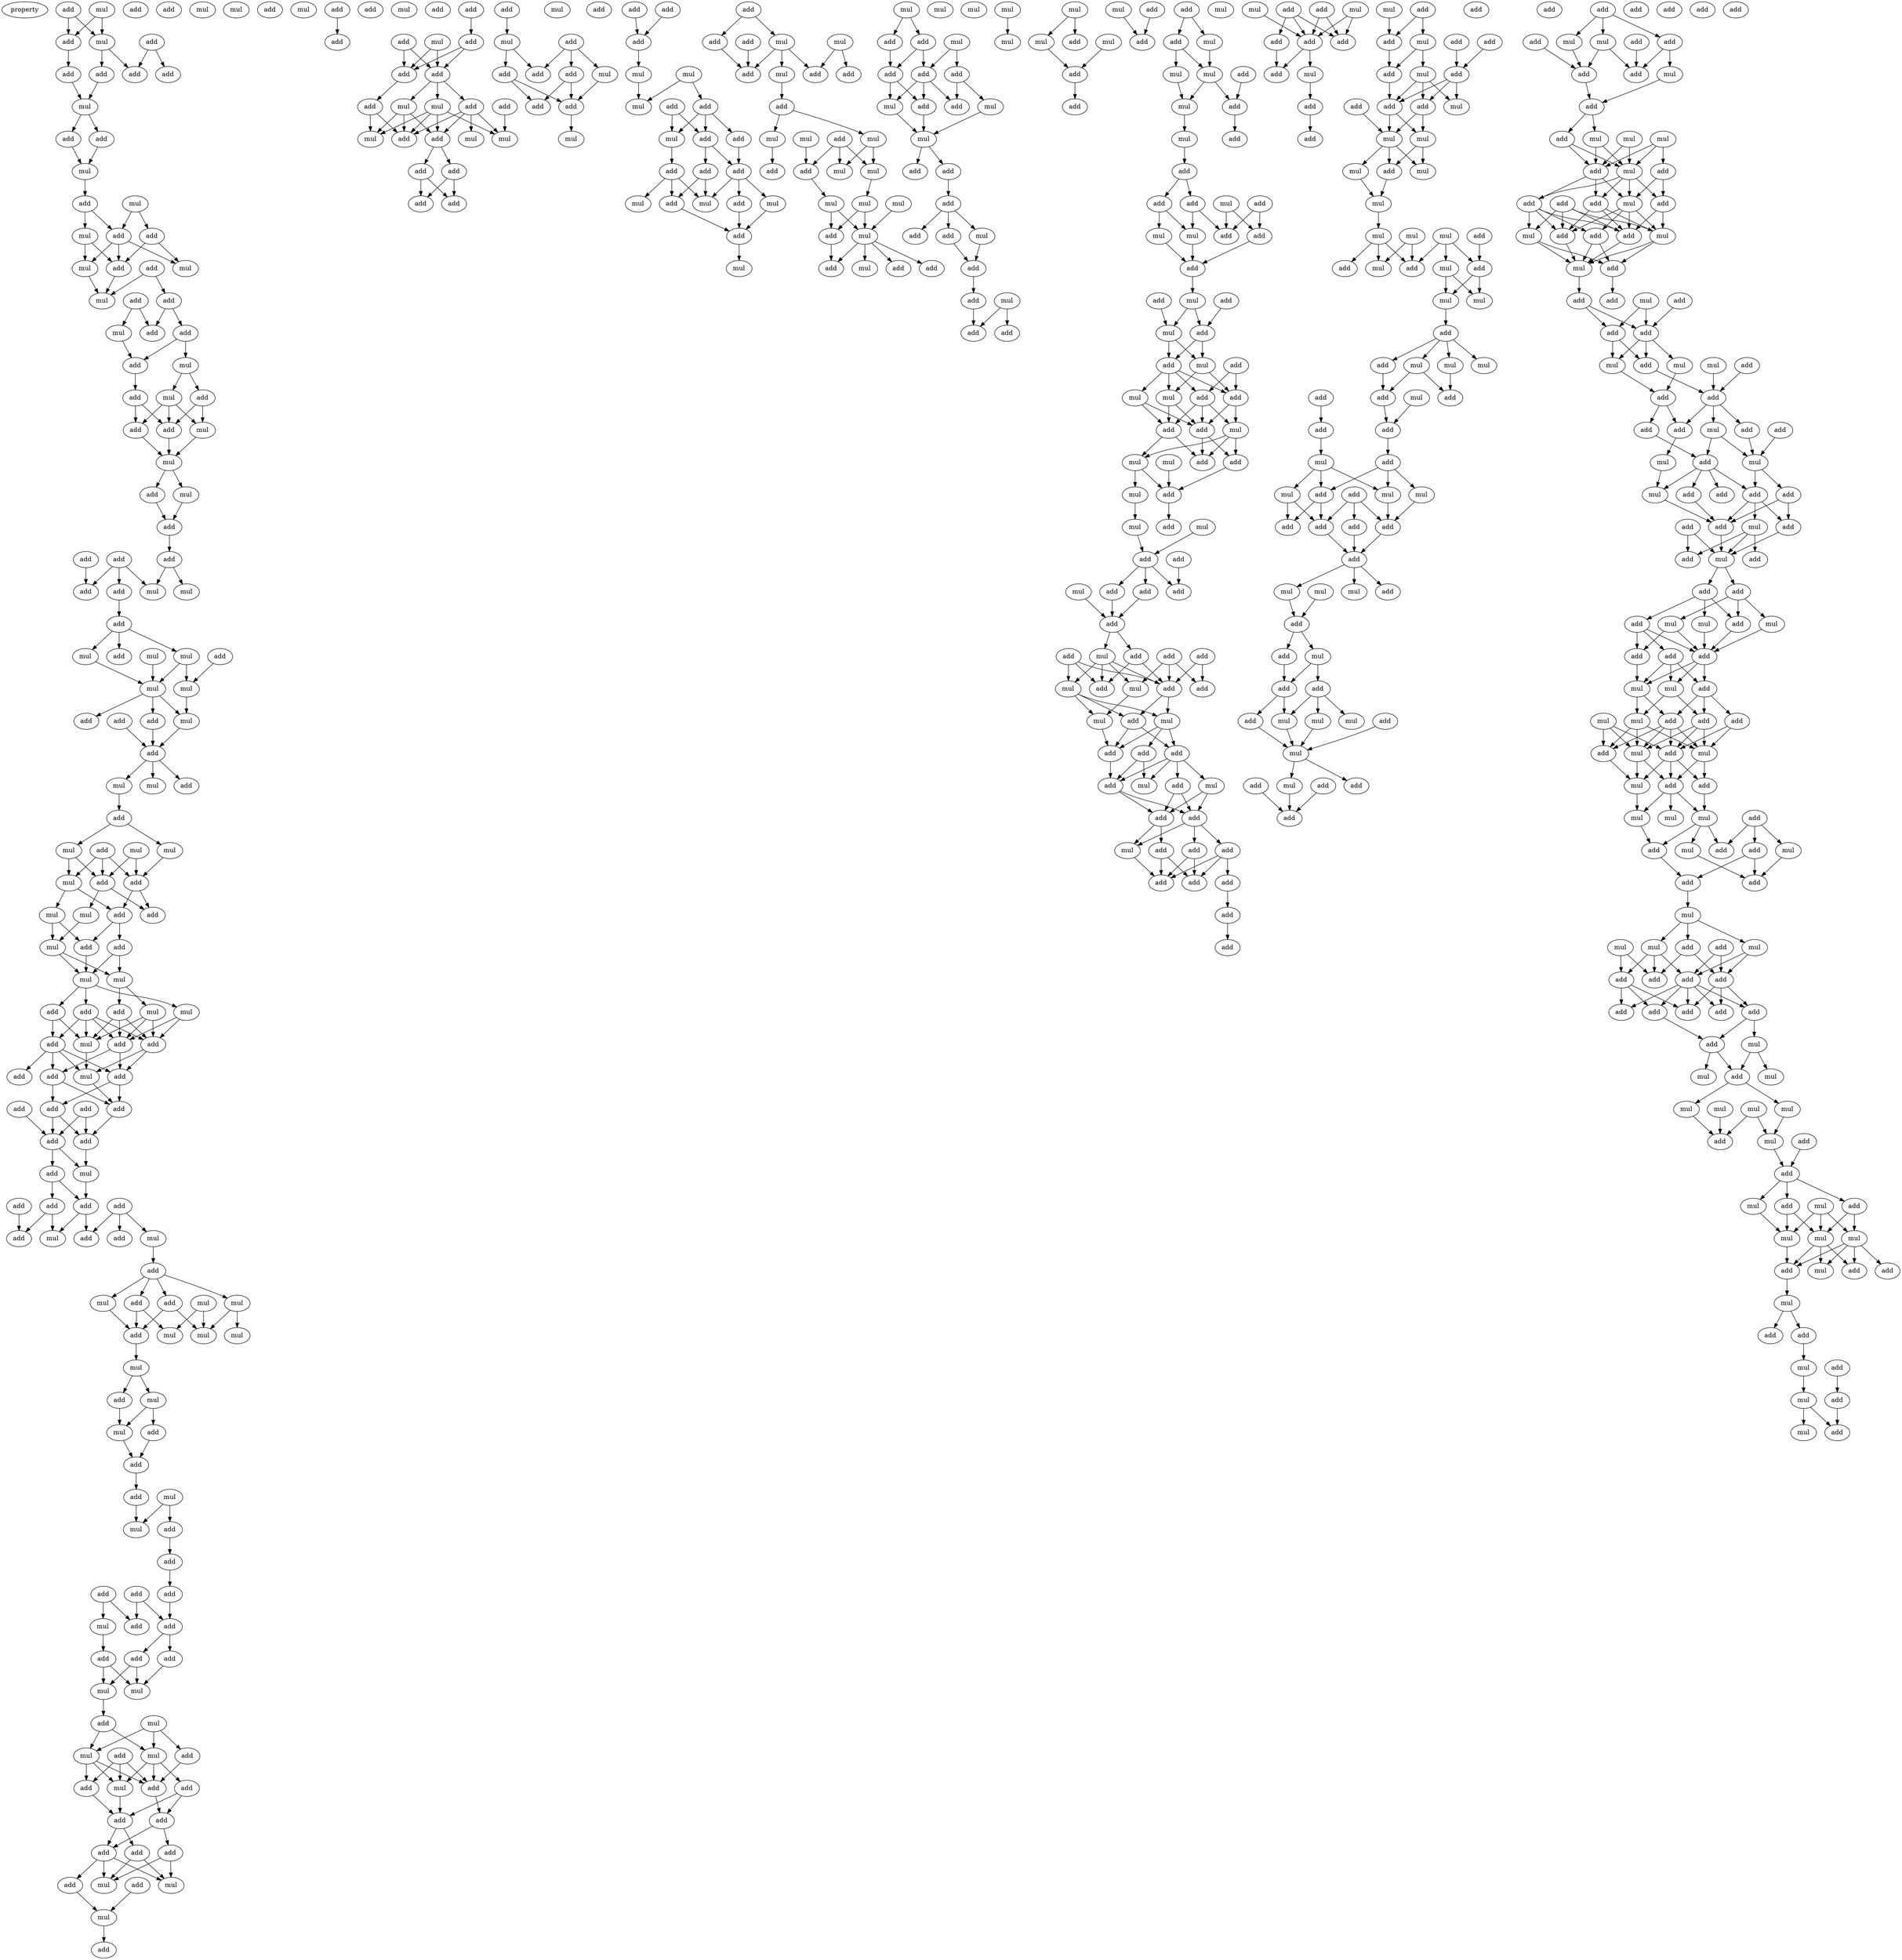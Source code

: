 digraph {
    node [fontcolor=black]
    property [mul=2,lf=1.3]
    0 [ label = add ];
    1 [ label = mul ];
    2 [ label = add ];
    3 [ label = mul ];
    4 [ label = add ];
    5 [ label = add ];
    6 [ label = add ];
    7 [ label = add ];
    8 [ label = add ];
    9 [ label = add ];
    10 [ label = mul ];
    11 [ label = add ];
    12 [ label = add ];
    13 [ label = mul ];
    14 [ label = mul ];
    15 [ label = add ];
    16 [ label = add ];
    17 [ label = mul ];
    18 [ label = add ];
    19 [ label = add ];
    20 [ label = add ];
    21 [ label = mul ];
    22 [ label = mul ];
    23 [ label = mul ];
    24 [ label = add ];
    25 [ label = add ];
    26 [ label = mul ];
    27 [ label = add ];
    28 [ label = add ];
    29 [ label = mul ];
    30 [ label = add ];
    31 [ label = add ];
    32 [ label = mul ];
    33 [ label = add ];
    34 [ label = add ];
    35 [ label = mul ];
    36 [ label = add ];
    37 [ label = add ];
    38 [ label = mul ];
    39 [ label = mul ];
    40 [ label = add ];
    41 [ label = mul ];
    42 [ label = add ];
    43 [ label = add ];
    44 [ label = add ];
    45 [ label = add ];
    46 [ label = mul ];
    47 [ label = mul ];
    48 [ label = add ];
    49 [ label = mul ];
    50 [ label = add ];
    51 [ label = add ];
    52 [ label = add ];
    53 [ label = mul ];
    54 [ label = mul ];
    55 [ label = add ];
    56 [ label = mul ];
    57 [ label = mul ];
    58 [ label = mul ];
    59 [ label = mul ];
    60 [ label = add ];
    61 [ label = add ];
    62 [ label = add ];
    63 [ label = add ];
    64 [ label = mul ];
    65 [ label = mul ];
    66 [ label = add ];
    67 [ label = add ];
    68 [ label = add ];
    69 [ label = mul ];
    70 [ label = mul ];
    71 [ label = add ];
    72 [ label = mul ];
    73 [ label = mul ];
    74 [ label = add ];
    75 [ label = add ];
    76 [ label = mul ];
    77 [ label = mul ];
    78 [ label = add ];
    79 [ label = add ];
    80 [ label = add ];
    81 [ label = mul ];
    82 [ label = add ];
    83 [ label = mul ];
    84 [ label = mul ];
    85 [ label = add ];
    86 [ label = add ];
    87 [ label = mul ];
    88 [ label = add ];
    89 [ label = mul ];
    90 [ label = add ];
    91 [ label = add ];
    92 [ label = mul ];
    93 [ label = add ];
    94 [ label = add ];
    95 [ label = add ];
    96 [ label = add ];
    97 [ label = mul ];
    98 [ label = add ];
    99 [ label = add ];
    100 [ label = add ];
    101 [ label = add ];
    102 [ label = mul ];
    103 [ label = add ];
    104 [ label = add ];
    105 [ label = mul ];
    106 [ label = add ];
    107 [ label = add ];
    108 [ label = add ];
    109 [ label = add ];
    110 [ label = add ];
    111 [ label = mul ];
    112 [ label = mul ];
    113 [ label = add ];
    114 [ label = add ];
    115 [ label = add ];
    116 [ label = add ];
    117 [ label = add ];
    118 [ label = add ];
    119 [ label = mul ];
    120 [ label = mul ];
    121 [ label = mul ];
    122 [ label = mul ];
    123 [ label = mul ];
    124 [ label = mul ];
    125 [ label = add ];
    126 [ label = mul ];
    127 [ label = mul ];
    128 [ label = add ];
    129 [ label = add ];
    130 [ label = add ];
    131 [ label = mul ];
    132 [ label = add ];
    133 [ label = add ];
    134 [ label = mul ];
    135 [ label = add ];
    136 [ label = add ];
    137 [ label = mul ];
    138 [ label = add ];
    139 [ label = mul ];
    140 [ label = add ];
    141 [ label = add ];
    142 [ label = add ];
    143 [ label = add ];
    144 [ label = add ];
    145 [ label = add ];
    146 [ label = add ];
    147 [ label = mul ];
    148 [ label = add ];
    149 [ label = add ];
    150 [ label = add ];
    151 [ label = mul ];
    152 [ label = mul ];
    153 [ label = add ];
    154 [ label = mul ];
    155 [ label = mul ];
    156 [ label = add ];
    157 [ label = mul ];
    158 [ label = add ];
    159 [ label = add ];
    160 [ label = mul ];
    161 [ label = add ];
    162 [ label = add ];
    163 [ label = add ];
    164 [ label = add ];
    165 [ label = add ];
    166 [ label = add ];
    167 [ label = add ];
    168 [ label = mul ];
    169 [ label = add ];
    170 [ label = mul ];
    171 [ label = add ];
    172 [ label = mul ];
    173 [ label = add ];
    174 [ label = add ];
    175 [ label = add ];
    176 [ label = mul ];
    177 [ label = add ];
    178 [ label = add ];
    179 [ label = add ];
    180 [ label = mul ];
    181 [ label = add ];
    182 [ label = mul ];
    183 [ label = add ];
    184 [ label = add ];
    185 [ label = add ];
    186 [ label = add ];
    187 [ label = mul ];
    188 [ label = mul ];
    189 [ label = mul ];
    190 [ label = add ];
    191 [ label = add ];
    192 [ label = add ];
    193 [ label = add ];
    194 [ label = add ];
    195 [ label = mul ];
    196 [ label = add ];
    197 [ label = add ];
    198 [ label = mul ];
    199 [ label = add ];
    200 [ label = add ];
    201 [ label = mul ];
    202 [ label = add ];
    203 [ label = add ];
    204 [ label = add ];
    205 [ label = add ];
    206 [ label = mul ];
    207 [ label = add ];
    208 [ label = add ];
    209 [ label = mul ];
    210 [ label = mul ];
    211 [ label = mul ];
    212 [ label = add ];
    213 [ label = add ];
    214 [ label = add ];
    215 [ label = add ];
    216 [ label = mul ];
    217 [ label = add ];
    218 [ label = add ];
    219 [ label = add ];
    220 [ label = mul ];
    221 [ label = add ];
    222 [ label = mul ];
    223 [ label = mul ];
    224 [ label = add ];
    225 [ label = add ];
    226 [ label = mul ];
    227 [ label = add ];
    228 [ label = add ];
    229 [ label = mul ];
    230 [ label = mul ];
    231 [ label = add ];
    232 [ label = add ];
    233 [ label = mul ];
    234 [ label = add ];
    235 [ label = add ];
    236 [ label = add ];
    237 [ label = add ];
    238 [ label = mul ];
    239 [ label = mul ];
    240 [ label = mul ];
    241 [ label = add ];
    242 [ label = mul ];
    243 [ label = add ];
    244 [ label = mul ];
    245 [ label = mul ];
    246 [ label = mul ];
    247 [ label = mul ];
    248 [ label = mul ];
    249 [ label = add ];
    250 [ label = add ];
    251 [ label = mul ];
    252 [ label = add ];
    253 [ label = add ];
    254 [ label = mul ];
    255 [ label = mul ];
    256 [ label = add ];
    257 [ label = add ];
    258 [ label = add ];
    259 [ label = add ];
    260 [ label = add ];
    261 [ label = mul ];
    262 [ label = mul ];
    263 [ label = add ];
    264 [ label = add ];
    265 [ label = mul ];
    266 [ label = add ];
    267 [ label = add ];
    268 [ label = mul ];
    269 [ label = add ];
    270 [ label = add ];
    271 [ label = mul ];
    272 [ label = mul ];
    273 [ label = add ];
    274 [ label = add ];
    275 [ label = mul ];
    276 [ label = add ];
    277 [ label = add ];
    278 [ label = add ];
    279 [ label = mul ];
    280 [ label = mul ];
    281 [ label = mul ];
    282 [ label = mul ];
    283 [ label = mul ];
    284 [ label = mul ];
    285 [ label = add ];
    286 [ label = add ];
    287 [ label = add ];
    288 [ label = add ];
    289 [ label = add ];
    290 [ label = add ];
    291 [ label = add ];
    292 [ label = mul ];
    293 [ label = add ];
    294 [ label = mul ];
    295 [ label = mul ];
    296 [ label = add ];
    297 [ label = mul ];
    298 [ label = add ];
    299 [ label = mul ];
    300 [ label = add ];
    301 [ label = add ];
    302 [ label = mul ];
    303 [ label = add ];
    304 [ label = add ];
    305 [ label = mul ];
    306 [ label = add ];
    307 [ label = mul ];
    308 [ label = add ];
    309 [ label = add ];
    310 [ label = add ];
    311 [ label = mul ];
    312 [ label = add ];
    313 [ label = mul ];
    314 [ label = add ];
    315 [ label = add ];
    316 [ label = mul ];
    317 [ label = add ];
    318 [ label = add ];
    319 [ label = mul ];
    320 [ label = add ];
    321 [ label = mul ];
    322 [ label = mul ];
    323 [ label = add ];
    324 [ label = add ];
    325 [ label = add ];
    326 [ label = add ];
    327 [ label = mul ];
    328 [ label = mul ];
    329 [ label = mul ];
    330 [ label = add ];
    331 [ label = add ];
    332 [ label = mul ];
    333 [ label = mul ];
    334 [ label = add ];
    335 [ label = add ];
    336 [ label = mul ];
    337 [ label = add ];
    338 [ label = add ];
    339 [ label = add ];
    340 [ label = add ];
    341 [ label = add ];
    342 [ label = add ];
    343 [ label = add ];
    344 [ label = mul ];
    345 [ label = add ];
    346 [ label = mul ];
    347 [ label = add ];
    348 [ label = add ];
    349 [ label = mul ];
    350 [ label = add ];
    351 [ label = add ];
    352 [ label = mul ];
    353 [ label = mul ];
    354 [ label = add ];
    355 [ label = add ];
    356 [ label = add ];
    357 [ label = add ];
    358 [ label = mul ];
    359 [ label = add ];
    360 [ label = mul ];
    361 [ label = mul ];
    362 [ label = add ];
    363 [ label = add ];
    364 [ label = add ];
    365 [ label = add ];
    366 [ label = add ];
    367 [ label = mul ];
    368 [ label = add ];
    369 [ label = add ];
    370 [ label = add ];
    371 [ label = add ];
    372 [ label = add ];
    373 [ label = mul ];
    374 [ label = add ];
    375 [ label = add ];
    376 [ label = mul ];
    377 [ label = add ];
    378 [ label = add ];
    379 [ label = add ];
    380 [ label = add ];
    381 [ label = mul ];
    382 [ label = add ];
    383 [ label = add ];
    384 [ label = mul ];
    385 [ label = add ];
    386 [ label = add ];
    387 [ label = mul ];
    388 [ label = add ];
    389 [ label = add ];
    390 [ label = add ];
    391 [ label = mul ];
    392 [ label = add ];
    393 [ label = add ];
    394 [ label = add ];
    395 [ label = mul ];
    396 [ label = add ];
    397 [ label = mul ];
    398 [ label = mul ];
    399 [ label = mul ];
    400 [ label = add ];
    401 [ label = add ];
    402 [ label = mul ];
    403 [ label = mul ];
    404 [ label = mul ];
    405 [ label = add ];
    406 [ label = mul ];
    407 [ label = mul ];
    408 [ label = mul ];
    409 [ label = add ];
    410 [ label = mul ];
    411 [ label = add ];
    412 [ label = add ];
    413 [ label = mul ];
    414 [ label = mul ];
    415 [ label = add ];
    416 [ label = mul ];
    417 [ label = mul ];
    418 [ label = add ];
    419 [ label = mul ];
    420 [ label = add ];
    421 [ label = mul ];
    422 [ label = add ];
    423 [ label = add ];
    424 [ label = add ];
    425 [ label = add ];
    426 [ label = mul ];
    427 [ label = add ];
    428 [ label = add ];
    429 [ label = mul ];
    430 [ label = add ];
    431 [ label = mul ];
    432 [ label = mul ];
    433 [ label = add ];
    434 [ label = add ];
    435 [ label = add ];
    436 [ label = add ];
    437 [ label = add ];
    438 [ label = mul ];
    439 [ label = mul ];
    440 [ label = mul ];
    441 [ label = add ];
    442 [ label = add ];
    443 [ label = add ];
    444 [ label = mul ];
    445 [ label = add ];
    446 [ label = add ];
    447 [ label = add ];
    448 [ label = mul ];
    449 [ label = mul ];
    450 [ label = mul ];
    451 [ label = add ];
    452 [ label = mul ];
    453 [ label = add ];
    454 [ label = mul ];
    455 [ label = add ];
    456 [ label = add ];
    457 [ label = add ];
    458 [ label = add ];
    459 [ label = add ];
    460 [ label = add ];
    461 [ label = add ];
    462 [ label = mul ];
    463 [ label = add ];
    464 [ label = mul ];
    465 [ label = mul ];
    466 [ label = add ];
    467 [ label = add ];
    468 [ label = add ];
    469 [ label = add ];
    470 [ label = mul ];
    471 [ label = add ];
    472 [ label = mul ];
    473 [ label = mul ];
    474 [ label = mul ];
    475 [ label = add ];
    476 [ label = add ];
    477 [ label = add ];
    478 [ label = add ];
    479 [ label = add ];
    480 [ label = mul ];
    481 [ label = add ];
    482 [ label = add ];
    483 [ label = add ];
    484 [ label = mul ];
    485 [ label = add ];
    486 [ label = mul ];
    487 [ label = add ];
    488 [ label = mul ];
    489 [ label = add ];
    490 [ label = add ];
    491 [ label = add ];
    492 [ label = mul ];
    493 [ label = add ];
    494 [ label = add ];
    495 [ label = add ];
    496 [ label = mul ];
    497 [ label = mul ];
    498 [ label = mul ];
    499 [ label = add ];
    500 [ label = add ];
    501 [ label = add ];
    502 [ label = add ];
    503 [ label = mul ];
    504 [ label = add ];
    505 [ label = add ];
    506 [ label = add ];
    507 [ label = mul ];
    508 [ label = add ];
    509 [ label = mul ];
    510 [ label = add ];
    511 [ label = mul ];
    512 [ label = add ];
    513 [ label = add ];
    514 [ label = add ];
    515 [ label = mul ];
    516 [ label = add ];
    517 [ label = add ];
    518 [ label = add ];
    519 [ label = add ];
    520 [ label = mul ];
    521 [ label = add ];
    522 [ label = add ];
    523 [ label = add ];
    524 [ label = add ];
    525 [ label = mul ];
    526 [ label = mul ];
    527 [ label = mul ];
    528 [ label = add ];
    529 [ label = add ];
    530 [ label = add ];
    531 [ label = add ];
    532 [ label = add ];
    533 [ label = mul ];
    534 [ label = mul ];
    535 [ label = add ];
    536 [ label = add ];
    537 [ label = mul ];
    538 [ label = mul ];
    539 [ label = add ];
    540 [ label = add ];
    541 [ label = mul ];
    542 [ label = mul ];
    543 [ label = add ];
    544 [ label = mul ];
    545 [ label = add ];
    546 [ label = add ];
    547 [ label = mul ];
    548 [ label = mul ];
    549 [ label = mul ];
    550 [ label = add ];
    551 [ label = mul ];
    552 [ label = add ];
    553 [ label = mul ];
    554 [ label = add ];
    555 [ label = add ];
    556 [ label = add ];
    557 [ label = add ];
    558 [ label = mul ];
    559 [ label = mul ];
    560 [ label = add ];
    561 [ label = add ];
    562 [ label = mul ];
    563 [ label = mul ];
    564 [ label = add ];
    565 [ label = add ];
    566 [ label = add ];
    567 [ label = add ];
    568 [ label = add ];
    569 [ label = add ];
    570 [ label = add ];
    571 [ label = add ];
    572 [ label = add ];
    573 [ label = mul ];
    574 [ label = add ];
    575 [ label = mul ];
    576 [ label = add ];
    577 [ label = mul ];
    578 [ label = mul ];
    579 [ label = mul ];
    580 [ label = mul ];
    581 [ label = mul ];
    582 [ label = add ];
    583 [ label = add ];
    584 [ label = mul ];
    585 [ label = add ];
    586 [ label = add ];
    587 [ label = add ];
    588 [ label = mul ];
    589 [ label = mul ];
    590 [ label = mul ];
    591 [ label = mul ];
    592 [ label = mul ];
    593 [ label = add ];
    594 [ label = add ];
    595 [ label = add ];
    596 [ label = mul ];
    597 [ label = add ];
    598 [ label = mul ];
    599 [ label = add ];
    600 [ label = add ];
    601 [ label = add ];
    602 [ label = mul ];
    603 [ label = add ];
    604 [ label = add ];
    605 [ label = mul ];
    606 [ label = add ];
    607 [ label = mul ];
    608 [ label = add ];
    0 -> 3 [ name = 0 ];
    0 -> 4 [ name = 1 ];
    1 -> 3 [ name = 2 ];
    1 -> 4 [ name = 3 ];
    3 -> 7 [ name = 4 ];
    3 -> 8 [ name = 5 ];
    4 -> 9 [ name = 6 ];
    5 -> 6 [ name = 7 ];
    5 -> 8 [ name = 8 ];
    7 -> 10 [ name = 9 ];
    9 -> 10 [ name = 10 ];
    10 -> 11 [ name = 11 ];
    10 -> 12 [ name = 12 ];
    11 -> 13 [ name = 13 ];
    12 -> 13 [ name = 14 ];
    13 -> 15 [ name = 15 ];
    14 -> 16 [ name = 16 ];
    14 -> 18 [ name = 17 ];
    15 -> 16 [ name = 18 ];
    15 -> 17 [ name = 19 ];
    16 -> 19 [ name = 20 ];
    16 -> 21 [ name = 21 ];
    16 -> 22 [ name = 22 ];
    17 -> 19 [ name = 23 ];
    17 -> 22 [ name = 24 ];
    18 -> 19 [ name = 25 ];
    18 -> 21 [ name = 26 ];
    19 -> 23 [ name = 27 ];
    20 -> 23 [ name = 28 ];
    20 -> 24 [ name = 29 ];
    22 -> 23 [ name = 30 ];
    24 -> 27 [ name = 31 ];
    24 -> 28 [ name = 32 ];
    25 -> 26 [ name = 33 ];
    25 -> 27 [ name = 34 ];
    26 -> 30 [ name = 35 ];
    28 -> 29 [ name = 36 ];
    28 -> 30 [ name = 37 ];
    29 -> 32 [ name = 38 ];
    29 -> 33 [ name = 39 ];
    30 -> 31 [ name = 40 ];
    31 -> 34 [ name = 41 ];
    31 -> 36 [ name = 42 ];
    32 -> 34 [ name = 43 ];
    32 -> 35 [ name = 44 ];
    32 -> 36 [ name = 45 ];
    33 -> 34 [ name = 46 ];
    33 -> 35 [ name = 47 ];
    34 -> 38 [ name = 48 ];
    35 -> 38 [ name = 49 ];
    36 -> 38 [ name = 50 ];
    38 -> 40 [ name = 51 ];
    38 -> 41 [ name = 52 ];
    40 -> 42 [ name = 53 ];
    41 -> 42 [ name = 54 ];
    42 -> 43 [ name = 55 ];
    43 -> 46 [ name = 56 ];
    43 -> 47 [ name = 57 ];
    44 -> 46 [ name = 58 ];
    44 -> 48 [ name = 59 ];
    44 -> 50 [ name = 60 ];
    45 -> 50 [ name = 61 ];
    48 -> 51 [ name = 62 ];
    51 -> 54 [ name = 63 ];
    51 -> 55 [ name = 64 ];
    51 -> 56 [ name = 65 ];
    52 -> 58 [ name = 66 ];
    53 -> 57 [ name = 67 ];
    54 -> 57 [ name = 68 ];
    54 -> 58 [ name = 69 ];
    56 -> 57 [ name = 70 ];
    57 -> 59 [ name = 71 ];
    57 -> 61 [ name = 72 ];
    57 -> 62 [ name = 73 ];
    58 -> 59 [ name = 74 ];
    59 -> 63 [ name = 75 ];
    60 -> 63 [ name = 76 ];
    61 -> 63 [ name = 77 ];
    63 -> 64 [ name = 78 ];
    63 -> 65 [ name = 79 ];
    63 -> 67 [ name = 80 ];
    64 -> 68 [ name = 81 ];
    68 -> 69 [ name = 82 ];
    68 -> 72 [ name = 83 ];
    69 -> 73 [ name = 84 ];
    69 -> 74 [ name = 85 ];
    70 -> 74 [ name = 86 ];
    70 -> 75 [ name = 87 ];
    71 -> 73 [ name = 88 ];
    71 -> 74 [ name = 89 ];
    71 -> 75 [ name = 90 ];
    72 -> 75 [ name = 91 ];
    73 -> 77 [ name = 92 ];
    73 -> 78 [ name = 93 ];
    74 -> 76 [ name = 94 ];
    74 -> 79 [ name = 95 ];
    75 -> 78 [ name = 96 ];
    75 -> 79 [ name = 97 ];
    76 -> 81 [ name = 98 ];
    77 -> 81 [ name = 99 ];
    77 -> 82 [ name = 100 ];
    78 -> 80 [ name = 101 ];
    78 -> 82 [ name = 102 ];
    80 -> 83 [ name = 103 ];
    80 -> 84 [ name = 104 ];
    81 -> 83 [ name = 105 ];
    81 -> 84 [ name = 106 ];
    82 -> 84 [ name = 107 ];
    83 -> 87 [ name = 108 ];
    83 -> 88 [ name = 109 ];
    84 -> 85 [ name = 110 ];
    84 -> 86 [ name = 111 ];
    84 -> 89 [ name = 112 ];
    85 -> 92 [ name = 113 ];
    85 -> 93 [ name = 114 ];
    86 -> 90 [ name = 115 ];
    86 -> 91 [ name = 116 ];
    86 -> 92 [ name = 117 ];
    86 -> 93 [ name = 118 ];
    87 -> 90 [ name = 119 ];
    87 -> 91 [ name = 120 ];
    87 -> 92 [ name = 121 ];
    88 -> 90 [ name = 122 ];
    88 -> 91 [ name = 123 ];
    88 -> 92 [ name = 124 ];
    89 -> 90 [ name = 125 ];
    89 -> 91 [ name = 126 ];
    90 -> 94 [ name = 127 ];
    90 -> 96 [ name = 128 ];
    91 -> 96 [ name = 129 ];
    91 -> 97 [ name = 130 ];
    92 -> 97 [ name = 131 ];
    93 -> 94 [ name = 132 ];
    93 -> 95 [ name = 133 ];
    93 -> 96 [ name = 134 ];
    93 -> 97 [ name = 135 ];
    94 -> 99 [ name = 136 ];
    94 -> 101 [ name = 137 ];
    96 -> 99 [ name = 138 ];
    96 -> 101 [ name = 139 ];
    97 -> 99 [ name = 140 ];
    98 -> 104 [ name = 141 ];
    99 -> 103 [ name = 142 ];
    100 -> 103 [ name = 143 ];
    100 -> 104 [ name = 144 ];
    101 -> 103 [ name = 145 ];
    101 -> 104 [ name = 146 ];
    103 -> 105 [ name = 147 ];
    104 -> 105 [ name = 148 ];
    104 -> 106 [ name = 149 ];
    105 -> 110 [ name = 150 ];
    106 -> 108 [ name = 151 ];
    106 -> 110 [ name = 152 ];
    107 -> 114 [ name = 153 ];
    108 -> 111 [ name = 154 ];
    108 -> 114 [ name = 155 ];
    109 -> 112 [ name = 156 ];
    109 -> 113 [ name = 157 ];
    109 -> 115 [ name = 158 ];
    110 -> 111 [ name = 159 ];
    110 -> 115 [ name = 160 ];
    112 -> 116 [ name = 161 ];
    116 -> 117 [ name = 162 ];
    116 -> 118 [ name = 163 ];
    116 -> 120 [ name = 164 ];
    116 -> 121 [ name = 165 ];
    117 -> 122 [ name = 166 ];
    117 -> 125 [ name = 167 ];
    118 -> 123 [ name = 168 ];
    118 -> 125 [ name = 169 ];
    119 -> 122 [ name = 170 ];
    119 -> 123 [ name = 171 ];
    120 -> 125 [ name = 172 ];
    121 -> 123 [ name = 173 ];
    121 -> 124 [ name = 174 ];
    125 -> 126 [ name = 175 ];
    126 -> 127 [ name = 176 ];
    126 -> 129 [ name = 177 ];
    127 -> 131 [ name = 178 ];
    127 -> 132 [ name = 179 ];
    128 -> 130 [ name = 180 ];
    129 -> 131 [ name = 181 ];
    131 -> 133 [ name = 182 ];
    132 -> 133 [ name = 183 ];
    133 -> 135 [ name = 184 ];
    134 -> 136 [ name = 185 ];
    134 -> 137 [ name = 186 ];
    135 -> 137 [ name = 187 ];
    136 -> 140 [ name = 188 ];
    140 -> 144 [ name = 189 ];
    142 -> 145 [ name = 190 ];
    142 -> 146 [ name = 191 ];
    143 -> 146 [ name = 192 ];
    143 -> 147 [ name = 193 ];
    144 -> 145 [ name = 194 ];
    145 -> 148 [ name = 195 ];
    145 -> 150 [ name = 196 ];
    147 -> 149 [ name = 197 ];
    148 -> 151 [ name = 198 ];
    148 -> 152 [ name = 199 ];
    149 -> 151 [ name = 200 ];
    149 -> 152 [ name = 201 ];
    150 -> 151 [ name = 202 ];
    152 -> 153 [ name = 203 ];
    153 -> 155 [ name = 204 ];
    153 -> 157 [ name = 205 ];
    154 -> 155 [ name = 206 ];
    154 -> 156 [ name = 207 ];
    154 -> 157 [ name = 208 ];
    155 -> 159 [ name = 209 ];
    155 -> 160 [ name = 210 ];
    155 -> 161 [ name = 211 ];
    156 -> 161 [ name = 212 ];
    157 -> 160 [ name = 213 ];
    157 -> 161 [ name = 214 ];
    157 -> 162 [ name = 215 ];
    158 -> 159 [ name = 216 ];
    158 -> 160 [ name = 217 ];
    158 -> 161 [ name = 218 ];
    159 -> 163 [ name = 219 ];
    160 -> 163 [ name = 220 ];
    161 -> 164 [ name = 221 ];
    162 -> 163 [ name = 222 ];
    162 -> 164 [ name = 223 ];
    163 -> 166 [ name = 224 ];
    163 -> 167 [ name = 225 ];
    164 -> 165 [ name = 226 ];
    164 -> 166 [ name = 227 ];
    165 -> 168 [ name = 228 ];
    165 -> 170 [ name = 229 ];
    166 -> 168 [ name = 230 ];
    166 -> 170 [ name = 231 ];
    166 -> 171 [ name = 232 ];
    167 -> 168 [ name = 233 ];
    167 -> 170 [ name = 234 ];
    169 -> 172 [ name = 235 ];
    171 -> 172 [ name = 236 ];
    172 -> 173 [ name = 237 ];
    174 -> 177 [ name = 238 ];
    175 -> 178 [ name = 239 ];
    175 -> 179 [ name = 240 ];
    176 -> 178 [ name = 241 ];
    176 -> 179 [ name = 242 ];
    177 -> 178 [ name = 243 ];
    177 -> 179 [ name = 244 ];
    178 -> 180 [ name = 245 ];
    178 -> 181 [ name = 246 ];
    178 -> 182 [ name = 247 ];
    179 -> 183 [ name = 248 ];
    180 -> 185 [ name = 249 ];
    180 -> 186 [ name = 250 ];
    180 -> 188 [ name = 251 ];
    180 -> 189 [ name = 252 ];
    181 -> 185 [ name = 253 ];
    181 -> 186 [ name = 254 ];
    181 -> 187 [ name = 255 ];
    181 -> 189 [ name = 256 ];
    182 -> 185 [ name = 257 ];
    182 -> 186 [ name = 258 ];
    182 -> 188 [ name = 259 ];
    183 -> 186 [ name = 260 ];
    183 -> 188 [ name = 261 ];
    184 -> 189 [ name = 262 ];
    185 -> 190 [ name = 263 ];
    185 -> 191 [ name = 264 ];
    190 -> 192 [ name = 265 ];
    190 -> 193 [ name = 266 ];
    191 -> 192 [ name = 267 ];
    191 -> 193 [ name = 268 ];
    194 -> 195 [ name = 269 ];
    195 -> 197 [ name = 270 ];
    195 -> 199 [ name = 271 ];
    196 -> 197 [ name = 272 ];
    196 -> 198 [ name = 273 ];
    196 -> 200 [ name = 274 ];
    198 -> 203 [ name = 275 ];
    199 -> 202 [ name = 276 ];
    199 -> 203 [ name = 277 ];
    200 -> 202 [ name = 278 ];
    200 -> 203 [ name = 279 ];
    203 -> 206 [ name = 280 ];
    205 -> 208 [ name = 281 ];
    207 -> 208 [ name = 282 ];
    208 -> 209 [ name = 283 ];
    209 -> 211 [ name = 284 ];
    210 -> 211 [ name = 285 ];
    210 -> 212 [ name = 286 ];
    212 -> 214 [ name = 287 ];
    212 -> 215 [ name = 288 ];
    212 -> 216 [ name = 289 ];
    213 -> 214 [ name = 290 ];
    213 -> 216 [ name = 291 ];
    214 -> 217 [ name = 292 ];
    214 -> 219 [ name = 293 ];
    215 -> 219 [ name = 294 ];
    216 -> 218 [ name = 295 ];
    217 -> 220 [ name = 296 ];
    217 -> 224 [ name = 297 ];
    218 -> 220 [ name = 298 ];
    218 -> 222 [ name = 299 ];
    218 -> 224 [ name = 300 ];
    219 -> 220 [ name = 301 ];
    219 -> 221 [ name = 302 ];
    219 -> 223 [ name = 303 ];
    221 -> 225 [ name = 304 ];
    223 -> 225 [ name = 305 ];
    224 -> 225 [ name = 306 ];
    225 -> 226 [ name = 307 ];
    227 -> 228 [ name = 308 ];
    227 -> 229 [ name = 309 ];
    228 -> 235 [ name = 310 ];
    229 -> 233 [ name = 311 ];
    229 -> 234 [ name = 312 ];
    229 -> 235 [ name = 313 ];
    230 -> 232 [ name = 314 ];
    230 -> 234 [ name = 315 ];
    231 -> 235 [ name = 316 ];
    233 -> 236 [ name = 317 ];
    236 -> 238 [ name = 318 ];
    236 -> 239 [ name = 319 ];
    237 -> 242 [ name = 320 ];
    237 -> 243 [ name = 321 ];
    237 -> 244 [ name = 322 ];
    238 -> 241 [ name = 323 ];
    239 -> 242 [ name = 324 ];
    239 -> 244 [ name = 325 ];
    240 -> 243 [ name = 326 ];
    243 -> 245 [ name = 327 ];
    244 -> 246 [ name = 328 ];
    245 -> 248 [ name = 329 ];
    245 -> 249 [ name = 330 ];
    246 -> 248 [ name = 331 ];
    246 -> 249 [ name = 332 ];
    247 -> 248 [ name = 333 ];
    248 -> 250 [ name = 334 ];
    248 -> 251 [ name = 335 ];
    248 -> 252 [ name = 336 ];
    248 -> 253 [ name = 337 ];
    249 -> 250 [ name = 338 ];
    254 -> 256 [ name = 339 ];
    254 -> 257 [ name = 340 ];
    255 -> 259 [ name = 341 ];
    255 -> 260 [ name = 342 ];
    256 -> 258 [ name = 343 ];
    257 -> 258 [ name = 344 ];
    257 -> 259 [ name = 345 ];
    258 -> 262 [ name = 346 ];
    258 -> 263 [ name = 347 ];
    259 -> 262 [ name = 348 ];
    259 -> 263 [ name = 349 ];
    259 -> 264 [ name = 350 ];
    260 -> 261 [ name = 351 ];
    260 -> 264 [ name = 352 ];
    261 -> 265 [ name = 353 ];
    262 -> 265 [ name = 354 ];
    263 -> 265 [ name = 355 ];
    265 -> 266 [ name = 356 ];
    265 -> 267 [ name = 357 ];
    267 -> 269 [ name = 358 ];
    269 -> 270 [ name = 359 ];
    269 -> 272 [ name = 360 ];
    269 -> 273 [ name = 361 ];
    272 -> 274 [ name = 362 ];
    273 -> 274 [ name = 363 ];
    274 -> 276 [ name = 364 ];
    275 -> 277 [ name = 365 ];
    275 -> 278 [ name = 366 ];
    276 -> 277 [ name = 367 ];
    279 -> 280 [ name = 368 ];
    281 -> 283 [ name = 369 ];
    281 -> 285 [ name = 370 ];
    282 -> 288 [ name = 371 ];
    283 -> 288 [ name = 372 ];
    284 -> 287 [ name = 373 ];
    286 -> 287 [ name = 374 ];
    288 -> 289 [ name = 375 ];
    290 -> 291 [ name = 376 ];
    290 -> 292 [ name = 377 ];
    291 -> 294 [ name = 378 ];
    291 -> 295 [ name = 379 ];
    292 -> 295 [ name = 380 ];
    293 -> 296 [ name = 381 ];
    294 -> 297 [ name = 382 ];
    295 -> 296 [ name = 383 ];
    295 -> 297 [ name = 384 ];
    296 -> 298 [ name = 385 ];
    297 -> 299 [ name = 386 ];
    299 -> 300 [ name = 387 ];
    300 -> 303 [ name = 388 ];
    300 -> 304 [ name = 389 ];
    301 -> 306 [ name = 390 ];
    301 -> 308 [ name = 391 ];
    302 -> 306 [ name = 392 ];
    302 -> 308 [ name = 393 ];
    303 -> 305 [ name = 394 ];
    303 -> 307 [ name = 395 ];
    304 -> 305 [ name = 396 ];
    304 -> 308 [ name = 397 ];
    305 -> 309 [ name = 398 ];
    306 -> 309 [ name = 399 ];
    307 -> 309 [ name = 400 ];
    309 -> 311 [ name = 401 ];
    310 -> 313 [ name = 402 ];
    311 -> 313 [ name = 403 ];
    311 -> 314 [ name = 404 ];
    312 -> 314 [ name = 405 ];
    313 -> 316 [ name = 406 ];
    313 -> 317 [ name = 407 ];
    314 -> 316 [ name = 408 ];
    314 -> 317 [ name = 409 ];
    315 -> 318 [ name = 410 ];
    315 -> 320 [ name = 411 ];
    316 -> 320 [ name = 412 ];
    316 -> 321 [ name = 413 ];
    317 -> 318 [ name = 414 ];
    317 -> 319 [ name = 415 ];
    317 -> 320 [ name = 416 ];
    317 -> 321 [ name = 417 ];
    318 -> 322 [ name = 418 ];
    318 -> 323 [ name = 419 ];
    318 -> 324 [ name = 420 ];
    319 -> 323 [ name = 421 ];
    319 -> 324 [ name = 422 ];
    320 -> 322 [ name = 423 ];
    320 -> 324 [ name = 424 ];
    321 -> 323 [ name = 425 ];
    321 -> 324 [ name = 426 ];
    322 -> 325 [ name = 427 ];
    322 -> 326 [ name = 428 ];
    322 -> 328 [ name = 429 ];
    323 -> 326 [ name = 430 ];
    323 -> 328 [ name = 431 ];
    324 -> 325 [ name = 432 ];
    324 -> 326 [ name = 433 ];
    325 -> 330 [ name = 434 ];
    327 -> 330 [ name = 435 ];
    328 -> 329 [ name = 436 ];
    328 -> 330 [ name = 437 ];
    329 -> 332 [ name = 438 ];
    330 -> 331 [ name = 439 ];
    332 -> 335 [ name = 440 ];
    333 -> 335 [ name = 441 ];
    334 -> 338 [ name = 442 ];
    335 -> 337 [ name = 443 ];
    335 -> 338 [ name = 444 ];
    335 -> 339 [ name = 445 ];
    336 -> 340 [ name = 446 ];
    337 -> 340 [ name = 447 ];
    339 -> 340 [ name = 448 ];
    340 -> 344 [ name = 449 ];
    340 -> 345 [ name = 450 ];
    341 -> 346 [ name = 451 ];
    341 -> 347 [ name = 452 ];
    341 -> 350 [ name = 453 ];
    342 -> 347 [ name = 454 ];
    342 -> 350 [ name = 455 ];
    343 -> 347 [ name = 456 ];
    343 -> 348 [ name = 457 ];
    343 -> 349 [ name = 458 ];
    344 -> 346 [ name = 459 ];
    344 -> 347 [ name = 460 ];
    344 -> 348 [ name = 461 ];
    344 -> 349 [ name = 462 ];
    345 -> 347 [ name = 463 ];
    345 -> 348 [ name = 464 ];
    346 -> 352 [ name = 465 ];
    347 -> 351 [ name = 466 ];
    347 -> 353 [ name = 467 ];
    349 -> 351 [ name = 468 ];
    349 -> 352 [ name = 469 ];
    349 -> 353 [ name = 470 ];
    351 -> 354 [ name = 471 ];
    351 -> 355 [ name = 472 ];
    352 -> 355 [ name = 473 ];
    353 -> 354 [ name = 474 ];
    353 -> 355 [ name = 475 ];
    353 -> 356 [ name = 476 ];
    354 -> 357 [ name = 477 ];
    354 -> 358 [ name = 478 ];
    354 -> 359 [ name = 479 ];
    354 -> 360 [ name = 480 ];
    355 -> 359 [ name = 481 ];
    356 -> 358 [ name = 482 ];
    356 -> 359 [ name = 483 ];
    357 -> 362 [ name = 484 ];
    357 -> 363 [ name = 485 ];
    359 -> 362 [ name = 486 ];
    359 -> 363 [ name = 487 ];
    360 -> 362 [ name = 488 ];
    360 -> 363 [ name = 489 ];
    362 -> 366 [ name = 490 ];
    362 -> 367 [ name = 491 ];
    363 -> 364 [ name = 492 ];
    363 -> 365 [ name = 493 ];
    363 -> 367 [ name = 494 ];
    364 -> 369 [ name = 495 ];
    364 -> 370 [ name = 496 ];
    365 -> 368 [ name = 497 ];
    365 -> 369 [ name = 498 ];
    365 -> 370 [ name = 499 ];
    366 -> 369 [ name = 500 ];
    366 -> 370 [ name = 501 ];
    367 -> 369 [ name = 502 ];
    368 -> 371 [ name = 503 ];
    371 -> 375 [ name = 504 ];
    372 -> 377 [ name = 505 ];
    372 -> 378 [ name = 506 ];
    372 -> 379 [ name = 507 ];
    373 -> 377 [ name = 508 ];
    374 -> 377 [ name = 509 ];
    374 -> 379 [ name = 510 ];
    376 -> 377 [ name = 511 ];
    376 -> 379 [ name = 512 ];
    377 -> 380 [ name = 513 ];
    377 -> 381 [ name = 514 ];
    378 -> 380 [ name = 515 ];
    381 -> 382 [ name = 516 ];
    382 -> 383 [ name = 517 ];
    384 -> 386 [ name = 518 ];
    385 -> 386 [ name = 519 ];
    385 -> 387 [ name = 520 ];
    386 -> 390 [ name = 521 ];
    387 -> 390 [ name = 522 ];
    387 -> 391 [ name = 523 ];
    388 -> 392 [ name = 524 ];
    389 -> 392 [ name = 525 ];
    390 -> 394 [ name = 526 ];
    391 -> 394 [ name = 527 ];
    391 -> 395 [ name = 528 ];
    391 -> 396 [ name = 529 ];
    392 -> 394 [ name = 530 ];
    392 -> 395 [ name = 531 ];
    392 -> 396 [ name = 532 ];
    393 -> 398 [ name = 533 ];
    394 -> 397 [ name = 534 ];
    394 -> 398 [ name = 535 ];
    396 -> 397 [ name = 536 ];
    396 -> 398 [ name = 537 ];
    397 -> 400 [ name = 538 ];
    397 -> 402 [ name = 539 ];
    398 -> 399 [ name = 540 ];
    398 -> 400 [ name = 541 ];
    398 -> 402 [ name = 542 ];
    399 -> 403 [ name = 543 ];
    400 -> 403 [ name = 544 ];
    403 -> 407 [ name = 545 ];
    404 -> 409 [ name = 546 ];
    404 -> 410 [ name = 547 ];
    404 -> 411 [ name = 548 ];
    405 -> 411 [ name = 549 ];
    406 -> 408 [ name = 550 ];
    406 -> 409 [ name = 551 ];
    407 -> 408 [ name = 552 ];
    407 -> 409 [ name = 553 ];
    407 -> 412 [ name = 554 ];
    410 -> 413 [ name = 555 ];
    410 -> 414 [ name = 556 ];
    411 -> 413 [ name = 557 ];
    411 -> 414 [ name = 558 ];
    414 -> 415 [ name = 559 ];
    415 -> 416 [ name = 560 ];
    415 -> 417 [ name = 561 ];
    415 -> 418 [ name = 562 ];
    415 -> 419 [ name = 563 ];
    416 -> 420 [ name = 564 ];
    416 -> 422 [ name = 565 ];
    417 -> 422 [ name = 566 ];
    418 -> 420 [ name = 567 ];
    420 -> 425 [ name = 568 ];
    421 -> 425 [ name = 569 ];
    423 -> 424 [ name = 570 ];
    424 -> 426 [ name = 571 ];
    425 -> 427 [ name = 572 ];
    426 -> 428 [ name = 573 ];
    426 -> 429 [ name = 574 ];
    426 -> 431 [ name = 575 ];
    427 -> 428 [ name = 576 ];
    427 -> 429 [ name = 577 ];
    427 -> 432 [ name = 578 ];
    428 -> 433 [ name = 579 ];
    428 -> 434 [ name = 580 ];
    429 -> 435 [ name = 581 ];
    430 -> 433 [ name = 582 ];
    430 -> 435 [ name = 583 ];
    430 -> 436 [ name = 584 ];
    431 -> 433 [ name = 585 ];
    431 -> 434 [ name = 586 ];
    432 -> 435 [ name = 587 ];
    433 -> 437 [ name = 588 ];
    435 -> 437 [ name = 589 ];
    436 -> 437 [ name = 590 ];
    437 -> 438 [ name = 591 ];
    437 -> 439 [ name = 592 ];
    437 -> 441 [ name = 593 ];
    438 -> 442 [ name = 594 ];
    440 -> 442 [ name = 595 ];
    442 -> 443 [ name = 596 ];
    442 -> 444 [ name = 597 ];
    443 -> 446 [ name = 598 ];
    444 -> 445 [ name = 599 ];
    444 -> 446 [ name = 600 ];
    445 -> 448 [ name = 601 ];
    445 -> 449 [ name = 602 ];
    445 -> 450 [ name = 603 ];
    446 -> 447 [ name = 604 ];
    446 -> 448 [ name = 605 ];
    447 -> 452 [ name = 606 ];
    448 -> 452 [ name = 607 ];
    449 -> 452 [ name = 608 ];
    451 -> 452 [ name = 609 ];
    452 -> 454 [ name = 610 ];
    452 -> 456 [ name = 611 ];
    453 -> 458 [ name = 612 ];
    454 -> 458 [ name = 613 ];
    457 -> 458 [ name = 614 ];
    459 -> 462 [ name = 615 ];
    459 -> 463 [ name = 616 ];
    459 -> 464 [ name = 617 ];
    460 -> 466 [ name = 618 ];
    461 -> 467 [ name = 619 ];
    462 -> 466 [ name = 620 ];
    463 -> 465 [ name = 621 ];
    463 -> 467 [ name = 622 ];
    464 -> 466 [ name = 623 ];
    464 -> 467 [ name = 624 ];
    465 -> 468 [ name = 625 ];
    466 -> 468 [ name = 626 ];
    468 -> 471 [ name = 627 ];
    468 -> 472 [ name = 628 ];
    470 -> 474 [ name = 629 ];
    470 -> 475 [ name = 630 ];
    470 -> 476 [ name = 631 ];
    471 -> 474 [ name = 632 ];
    471 -> 475 [ name = 633 ];
    472 -> 474 [ name = 634 ];
    472 -> 475 [ name = 635 ];
    473 -> 474 [ name = 636 ];
    473 -> 475 [ name = 637 ];
    474 -> 478 [ name = 638 ];
    474 -> 479 [ name = 639 ];
    474 -> 480 [ name = 640 ];
    474 -> 481 [ name = 641 ];
    475 -> 478 [ name = 642 ];
    475 -> 479 [ name = 643 ];
    475 -> 480 [ name = 644 ];
    476 -> 480 [ name = 645 ];
    476 -> 481 [ name = 646 ];
    477 -> 482 [ name = 647 ];
    477 -> 484 [ name = 648 ];
    477 -> 485 [ name = 649 ];
    477 -> 486 [ name = 650 ];
    478 -> 482 [ name = 651 ];
    478 -> 485 [ name = 652 ];
    478 -> 486 [ name = 653 ];
    479 -> 482 [ name = 654 ];
    479 -> 483 [ name = 655 ];
    479 -> 484 [ name = 656 ];
    479 -> 485 [ name = 657 ];
    480 -> 482 [ name = 658 ];
    480 -> 483 [ name = 659 ];
    480 -> 485 [ name = 660 ];
    480 -> 486 [ name = 661 ];
    481 -> 485 [ name = 662 ];
    481 -> 486 [ name = 663 ];
    482 -> 488 [ name = 664 ];
    483 -> 487 [ name = 665 ];
    483 -> 488 [ name = 666 ];
    484 -> 487 [ name = 667 ];
    484 -> 488 [ name = 668 ];
    485 -> 488 [ name = 669 ];
    486 -> 487 [ name = 670 ];
    486 -> 488 [ name = 671 ];
    487 -> 489 [ name = 672 ];
    488 -> 490 [ name = 673 ];
    490 -> 493 [ name = 674 ];
    490 -> 494 [ name = 675 ];
    491 -> 493 [ name = 676 ];
    492 -> 493 [ name = 677 ];
    492 -> 494 [ name = 678 ];
    493 -> 495 [ name = 679 ];
    493 -> 497 [ name = 680 ];
    493 -> 498 [ name = 681 ];
    494 -> 495 [ name = 682 ];
    494 -> 497 [ name = 683 ];
    495 -> 500 [ name = 684 ];
    496 -> 500 [ name = 685 ];
    497 -> 501 [ name = 686 ];
    498 -> 501 [ name = 687 ];
    499 -> 500 [ name = 688 ];
    500 -> 503 [ name = 689 ];
    500 -> 504 [ name = 690 ];
    500 -> 505 [ name = 691 ];
    501 -> 502 [ name = 692 ];
    501 -> 504 [ name = 693 ];
    502 -> 508 [ name = 694 ];
    503 -> 508 [ name = 695 ];
    503 -> 509 [ name = 696 ];
    504 -> 507 [ name = 697 ];
    505 -> 509 [ name = 698 ];
    506 -> 509 [ name = 699 ];
    507 -> 511 [ name = 700 ];
    508 -> 511 [ name = 701 ];
    508 -> 512 [ name = 702 ];
    508 -> 513 [ name = 703 ];
    508 -> 514 [ name = 704 ];
    509 -> 510 [ name = 705 ];
    509 -> 513 [ name = 706 ];
    510 -> 517 [ name = 707 ];
    510 -> 518 [ name = 708 ];
    511 -> 518 [ name = 709 ];
    513 -> 515 [ name = 710 ];
    513 -> 517 [ name = 711 ];
    513 -> 518 [ name = 712 ];
    514 -> 518 [ name = 713 ];
    515 -> 519 [ name = 714 ];
    515 -> 520 [ name = 715 ];
    515 -> 521 [ name = 716 ];
    516 -> 519 [ name = 717 ];
    516 -> 520 [ name = 718 ];
    517 -> 520 [ name = 719 ];
    518 -> 520 [ name = 720 ];
    520 -> 522 [ name = 721 ];
    520 -> 523 [ name = 722 ];
    522 -> 524 [ name = 723 ];
    522 -> 525 [ name = 724 ];
    522 -> 528 [ name = 725 ];
    523 -> 526 [ name = 726 ];
    523 -> 527 [ name = 727 ];
    523 -> 528 [ name = 728 ];
    524 -> 529 [ name = 729 ];
    524 -> 530 [ name = 730 ];
    524 -> 531 [ name = 731 ];
    525 -> 530 [ name = 732 ];
    526 -> 530 [ name = 733 ];
    527 -> 530 [ name = 734 ];
    527 -> 531 [ name = 735 ];
    528 -> 530 [ name = 736 ];
    529 -> 532 [ name = 737 ];
    529 -> 533 [ name = 738 ];
    529 -> 534 [ name = 739 ];
    530 -> 532 [ name = 740 ];
    530 -> 533 [ name = 741 ];
    530 -> 534 [ name = 742 ];
    531 -> 534 [ name = 743 ];
    532 -> 535 [ name = 744 ];
    532 -> 536 [ name = 745 ];
    532 -> 539 [ name = 746 ];
    533 -> 535 [ name = 747 ];
    533 -> 537 [ name = 748 ];
    534 -> 537 [ name = 749 ];
    534 -> 539 [ name = 750 ];
    535 -> 541 [ name = 751 ];
    535 -> 542 [ name = 752 ];
    535 -> 543 [ name = 753 ];
    536 -> 541 [ name = 754 ];
    536 -> 543 [ name = 755 ];
    537 -> 540 [ name = 756 ];
    537 -> 541 [ name = 757 ];
    537 -> 542 [ name = 758 ];
    538 -> 540 [ name = 759 ];
    538 -> 542 [ name = 760 ];
    538 -> 543 [ name = 761 ];
    539 -> 540 [ name = 762 ];
    539 -> 541 [ name = 763 ];
    539 -> 542 [ name = 764 ];
    539 -> 543 [ name = 765 ];
    540 -> 544 [ name = 766 ];
    541 -> 545 [ name = 767 ];
    541 -> 546 [ name = 768 ];
    542 -> 544 [ name = 769 ];
    542 -> 545 [ name = 770 ];
    543 -> 544 [ name = 771 ];
    543 -> 545 [ name = 772 ];
    543 -> 546 [ name = 773 ];
    544 -> 549 [ name = 774 ];
    545 -> 547 [ name = 775 ];
    545 -> 548 [ name = 776 ];
    545 -> 549 [ name = 777 ];
    546 -> 547 [ name = 778 ];
    547 -> 551 [ name = 779 ];
    547 -> 552 [ name = 780 ];
    547 -> 555 [ name = 781 ];
    549 -> 552 [ name = 782 ];
    550 -> 553 [ name = 783 ];
    550 -> 554 [ name = 784 ];
    550 -> 555 [ name = 785 ];
    551 -> 557 [ name = 786 ];
    552 -> 556 [ name = 787 ];
    553 -> 557 [ name = 788 ];
    554 -> 556 [ name = 789 ];
    554 -> 557 [ name = 790 ];
    556 -> 558 [ name = 791 ];
    558 -> 560 [ name = 792 ];
    558 -> 562 [ name = 793 ];
    558 -> 563 [ name = 794 ];
    559 -> 565 [ name = 795 ];
    559 -> 567 [ name = 796 ];
    560 -> 564 [ name = 797 ];
    560 -> 565 [ name = 798 ];
    561 -> 564 [ name = 799 ];
    561 -> 566 [ name = 800 ];
    562 -> 565 [ name = 801 ];
    562 -> 566 [ name = 802 ];
    562 -> 567 [ name = 803 ];
    563 -> 564 [ name = 804 ];
    563 -> 566 [ name = 805 ];
    564 -> 568 [ name = 806 ];
    564 -> 569 [ name = 807 ];
    564 -> 572 [ name = 808 ];
    566 -> 568 [ name = 809 ];
    566 -> 569 [ name = 810 ];
    566 -> 570 [ name = 811 ];
    566 -> 571 [ name = 812 ];
    566 -> 572 [ name = 813 ];
    567 -> 570 [ name = 814 ];
    567 -> 571 [ name = 815 ];
    567 -> 572 [ name = 816 ];
    568 -> 573 [ name = 817 ];
    568 -> 574 [ name = 818 ];
    570 -> 574 [ name = 819 ];
    573 -> 575 [ name = 820 ];
    573 -> 576 [ name = 821 ];
    574 -> 576 [ name = 822 ];
    574 -> 577 [ name = 823 ];
    576 -> 580 [ name = 824 ];
    576 -> 581 [ name = 825 ];
    578 -> 582 [ name = 826 ];
    578 -> 584 [ name = 827 ];
    579 -> 582 [ name = 828 ];
    580 -> 582 [ name = 829 ];
    581 -> 584 [ name = 830 ];
    583 -> 585 [ name = 831 ];
    584 -> 585 [ name = 832 ];
    585 -> 586 [ name = 833 ];
    585 -> 587 [ name = 834 ];
    585 -> 588 [ name = 835 ];
    586 -> 591 [ name = 836 ];
    586 -> 592 [ name = 837 ];
    587 -> 590 [ name = 838 ];
    587 -> 592 [ name = 839 ];
    588 -> 591 [ name = 840 ];
    589 -> 590 [ name = 841 ];
    589 -> 591 [ name = 842 ];
    589 -> 592 [ name = 843 ];
    590 -> 593 [ name = 844 ];
    590 -> 594 [ name = 845 ];
    590 -> 595 [ name = 846 ];
    590 -> 596 [ name = 847 ];
    591 -> 593 [ name = 848 ];
    592 -> 593 [ name = 849 ];
    592 -> 594 [ name = 850 ];
    592 -> 596 [ name = 851 ];
    593 -> 598 [ name = 852 ];
    598 -> 599 [ name = 853 ];
    598 -> 600 [ name = 854 ];
    600 -> 602 [ name = 855 ];
    601 -> 604 [ name = 856 ];
    602 -> 605 [ name = 857 ];
    604 -> 606 [ name = 858 ];
    605 -> 606 [ name = 859 ];
    605 -> 607 [ name = 860 ];
}
